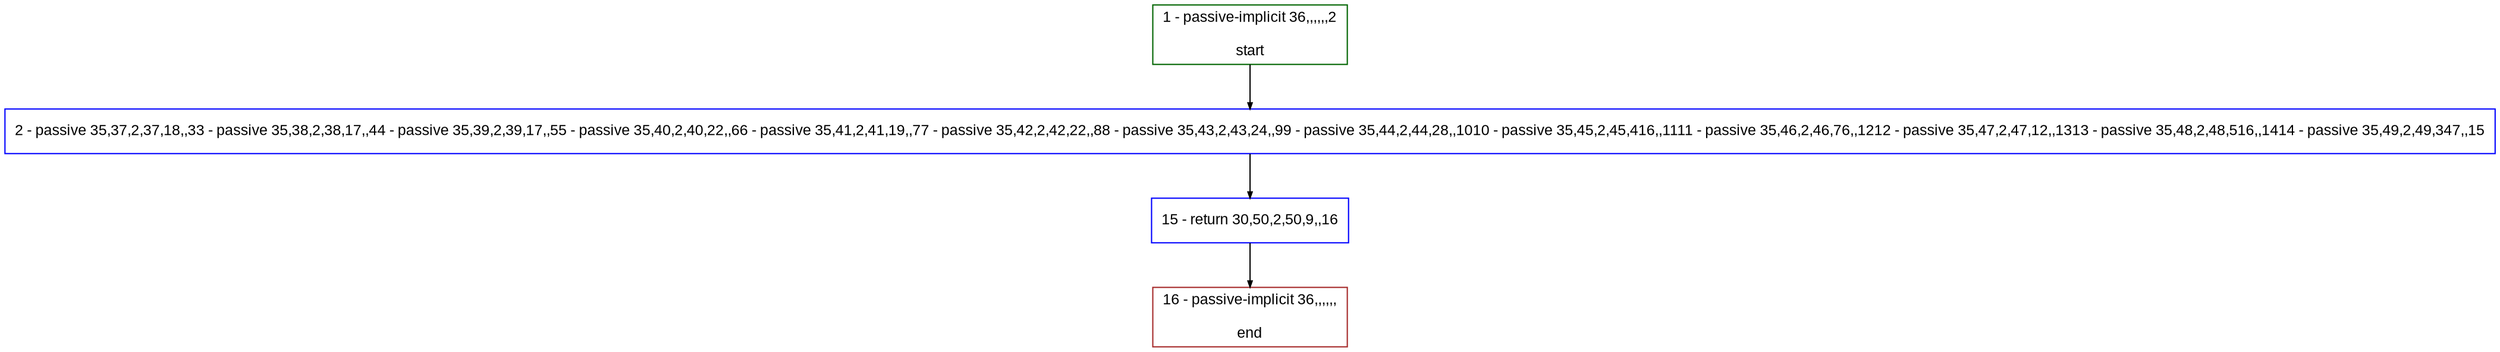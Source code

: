 digraph "" {
  graph [pack="true", label="", fontsize="12", packmode="clust", fontname="Arial", fillcolor="#FFFFCC", bgcolor="white", style="rounded,filled", compound="true"];
  node [node_initialized="no", label="", color="grey", fontsize="12", fillcolor="white", fontname="Arial", style="filled", shape="rectangle", compound="true", fixedsize="false"];
  edge [fontcolor="black", arrowhead="normal", arrowtail="none", arrowsize="0.5", ltail="", label="", color="black", fontsize="12", lhead="", fontname="Arial", dir="forward", compound="true"];
  __N1 [label="2 - passive 35,37,2,37,18,,33 - passive 35,38,2,38,17,,44 - passive 35,39,2,39,17,,55 - passive 35,40,2,40,22,,66 - passive 35,41,2,41,19,,77 - passive 35,42,2,42,22,,88 - passive 35,43,2,43,24,,99 - passive 35,44,2,44,28,,1010 - passive 35,45,2,45,416,,1111 - passive 35,46,2,46,76,,1212 - passive 35,47,2,47,12,,1313 - passive 35,48,2,48,516,,1414 - passive 35,49,2,49,347,,15", color="#0000ff", fillcolor="#ffffff", style="filled", shape="box"];
  __N2 [label="1 - passive-implicit 36,,,,,,2\n\nstart", color="#006400", fillcolor="#ffffff", style="filled", shape="box"];
  __N3 [label="15 - return 30,50,2,50,9,,16", color="#0000ff", fillcolor="#ffffff", style="filled", shape="box"];
  __N4 [label="16 - passive-implicit 36,,,,,,\n\nend", color="#a52a2a", fillcolor="#ffffff", style="filled", shape="box"];
  __N2 -> __N1 [arrowhead="normal", arrowtail="none", color="#000000", label="", dir="forward"];
  __N1 -> __N3 [arrowhead="normal", arrowtail="none", color="#000000", label="", dir="forward"];
  __N3 -> __N4 [arrowhead="normal", arrowtail="none", color="#000000", label="", dir="forward"];
}
